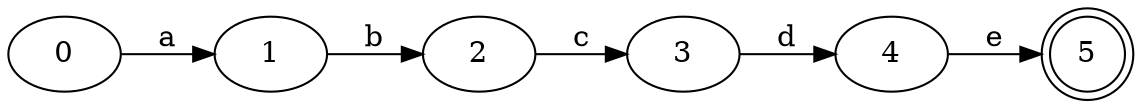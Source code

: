 digraph Automata {
	rankdir=LR
	0 [label=0]
	0 -> 1 [label=a]
	1 [label=1]
	1 -> 2 [label=b]
	2 [label=2]
	2 -> 3 [label=c]
	3 [label=3]
	3 -> 4 [label=d]
	4 [label=4]
	4 -> 5 [label=e]
	5 [label=5 shape=doublecircle]
}
